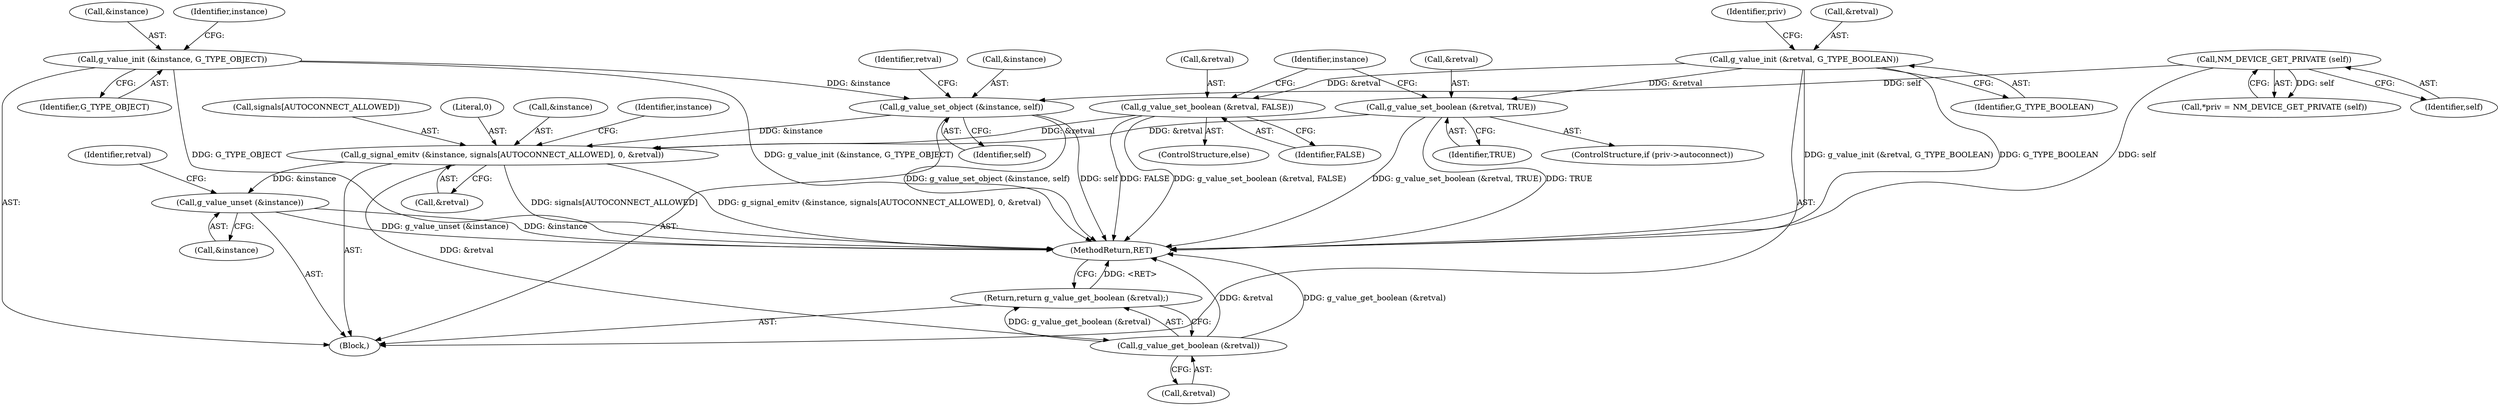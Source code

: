 digraph "0_NetworkManager_d5fc88e573fa58b93034b04d35a2454f5d28cad9@API" {
"1002744" [label="(Call,g_signal_emitv (&instance, signals[AUTOCONNECT_ALLOWED], 0, &retval))"];
"1002723" [label="(Call,g_value_set_object (&instance, self))"];
"1002719" [label="(Call,g_value_init (&instance, G_TYPE_OBJECT))"];
"1002696" [label="(Call,NM_DEVICE_GET_PRIVATE (self))"];
"1002740" [label="(Call,g_value_set_boolean (&retval, FALSE))"];
"1002727" [label="(Call,g_value_init (&retval, G_TYPE_BOOLEAN))"];
"1002735" [label="(Call,g_value_set_boolean (&retval, TRUE))"];
"1002753" [label="(Call,g_value_unset (&instance))"];
"1002757" [label="(Call,g_value_get_boolean (&retval))"];
"1002756" [label="(Return,return g_value_get_boolean (&retval);)"];
"1002757" [label="(Call,g_value_get_boolean (&retval))"];
"1002733" [label="(Identifier,priv)"];
"1002754" [label="(Call,&instance)"];
"1002735" [label="(Call,g_value_set_boolean (&retval, TRUE))"];
"1002745" [label="(Call,&instance)"];
"1002740" [label="(Call,g_value_set_boolean (&retval, FALSE))"];
"1002720" [label="(Call,&instance)"];
"1002746" [label="(Identifier,instance)"];
"1002730" [label="(Identifier,G_TYPE_BOOLEAN)"];
"1002738" [label="(Identifier,TRUE)"];
"1002728" [label="(Call,&retval)"];
"1002726" [label="(Identifier,self)"];
"1002743" [label="(Identifier,FALSE)"];
"1002753" [label="(Call,g_value_unset (&instance))"];
"1002729" [label="(Identifier,retval)"];
"1002739" [label="(ControlStructure,else)"];
"1002736" [label="(Call,&retval)"];
"1002696" [label="(Call,NM_DEVICE_GET_PRIVATE (self))"];
"1002727" [label="(Call,g_value_init (&retval, G_TYPE_BOOLEAN))"];
"1002692" [label="(Block,)"];
"1002697" [label="(Identifier,self)"];
"1002758" [label="(Call,&retval)"];
"1002741" [label="(Call,&retval)"];
"1002724" [label="(Call,&instance)"];
"1002759" [label="(Identifier,retval)"];
"1002755" [label="(Identifier,instance)"];
"1002723" [label="(Call,g_value_set_object (&instance, self))"];
"1002747" [label="(Call,signals[AUTOCONNECT_ALLOWED])"];
"1002722" [label="(Identifier,G_TYPE_OBJECT)"];
"1002750" [label="(Literal,0)"];
"1002719" [label="(Call,g_value_init (&instance, G_TYPE_OBJECT))"];
"1002694" [label="(Call,*priv = NM_DEVICE_GET_PRIVATE (self))"];
"1002751" [label="(Call,&retval)"];
"1002725" [label="(Identifier,instance)"];
"1007368" [label="(MethodReturn,RET)"];
"1002744" [label="(Call,g_signal_emitv (&instance, signals[AUTOCONNECT_ALLOWED], 0, &retval))"];
"1002731" [label="(ControlStructure,if (priv->autoconnect))"];
"1002756" [label="(Return,return g_value_get_boolean (&retval);)"];
"1002744" -> "1002692"  [label="AST: "];
"1002744" -> "1002751"  [label="CFG: "];
"1002745" -> "1002744"  [label="AST: "];
"1002747" -> "1002744"  [label="AST: "];
"1002750" -> "1002744"  [label="AST: "];
"1002751" -> "1002744"  [label="AST: "];
"1002755" -> "1002744"  [label="CFG: "];
"1002744" -> "1007368"  [label="DDG: signals[AUTOCONNECT_ALLOWED]"];
"1002744" -> "1007368"  [label="DDG: g_signal_emitv (&instance, signals[AUTOCONNECT_ALLOWED], 0, &retval)"];
"1002723" -> "1002744"  [label="DDG: &instance"];
"1002740" -> "1002744"  [label="DDG: &retval"];
"1002735" -> "1002744"  [label="DDG: &retval"];
"1002744" -> "1002753"  [label="DDG: &instance"];
"1002744" -> "1002757"  [label="DDG: &retval"];
"1002723" -> "1002692"  [label="AST: "];
"1002723" -> "1002726"  [label="CFG: "];
"1002724" -> "1002723"  [label="AST: "];
"1002726" -> "1002723"  [label="AST: "];
"1002729" -> "1002723"  [label="CFG: "];
"1002723" -> "1007368"  [label="DDG: g_value_set_object (&instance, self)"];
"1002723" -> "1007368"  [label="DDG: self"];
"1002719" -> "1002723"  [label="DDG: &instance"];
"1002696" -> "1002723"  [label="DDG: self"];
"1002719" -> "1002692"  [label="AST: "];
"1002719" -> "1002722"  [label="CFG: "];
"1002720" -> "1002719"  [label="AST: "];
"1002722" -> "1002719"  [label="AST: "];
"1002725" -> "1002719"  [label="CFG: "];
"1002719" -> "1007368"  [label="DDG: G_TYPE_OBJECT"];
"1002719" -> "1007368"  [label="DDG: g_value_init (&instance, G_TYPE_OBJECT)"];
"1002696" -> "1002694"  [label="AST: "];
"1002696" -> "1002697"  [label="CFG: "];
"1002697" -> "1002696"  [label="AST: "];
"1002694" -> "1002696"  [label="CFG: "];
"1002696" -> "1007368"  [label="DDG: self"];
"1002696" -> "1002694"  [label="DDG: self"];
"1002740" -> "1002739"  [label="AST: "];
"1002740" -> "1002743"  [label="CFG: "];
"1002741" -> "1002740"  [label="AST: "];
"1002743" -> "1002740"  [label="AST: "];
"1002746" -> "1002740"  [label="CFG: "];
"1002740" -> "1007368"  [label="DDG: FALSE"];
"1002740" -> "1007368"  [label="DDG: g_value_set_boolean (&retval, FALSE)"];
"1002727" -> "1002740"  [label="DDG: &retval"];
"1002727" -> "1002692"  [label="AST: "];
"1002727" -> "1002730"  [label="CFG: "];
"1002728" -> "1002727"  [label="AST: "];
"1002730" -> "1002727"  [label="AST: "];
"1002733" -> "1002727"  [label="CFG: "];
"1002727" -> "1007368"  [label="DDG: g_value_init (&retval, G_TYPE_BOOLEAN)"];
"1002727" -> "1007368"  [label="DDG: G_TYPE_BOOLEAN"];
"1002727" -> "1002735"  [label="DDG: &retval"];
"1002735" -> "1002731"  [label="AST: "];
"1002735" -> "1002738"  [label="CFG: "];
"1002736" -> "1002735"  [label="AST: "];
"1002738" -> "1002735"  [label="AST: "];
"1002746" -> "1002735"  [label="CFG: "];
"1002735" -> "1007368"  [label="DDG: g_value_set_boolean (&retval, TRUE)"];
"1002735" -> "1007368"  [label="DDG: TRUE"];
"1002753" -> "1002692"  [label="AST: "];
"1002753" -> "1002754"  [label="CFG: "];
"1002754" -> "1002753"  [label="AST: "];
"1002759" -> "1002753"  [label="CFG: "];
"1002753" -> "1007368"  [label="DDG: &instance"];
"1002753" -> "1007368"  [label="DDG: g_value_unset (&instance)"];
"1002757" -> "1002756"  [label="AST: "];
"1002757" -> "1002758"  [label="CFG: "];
"1002758" -> "1002757"  [label="AST: "];
"1002756" -> "1002757"  [label="CFG: "];
"1002757" -> "1007368"  [label="DDG: g_value_get_boolean (&retval)"];
"1002757" -> "1007368"  [label="DDG: &retval"];
"1002757" -> "1002756"  [label="DDG: g_value_get_boolean (&retval)"];
"1002756" -> "1002692"  [label="AST: "];
"1007368" -> "1002756"  [label="CFG: "];
"1002756" -> "1007368"  [label="DDG: <RET>"];
}
